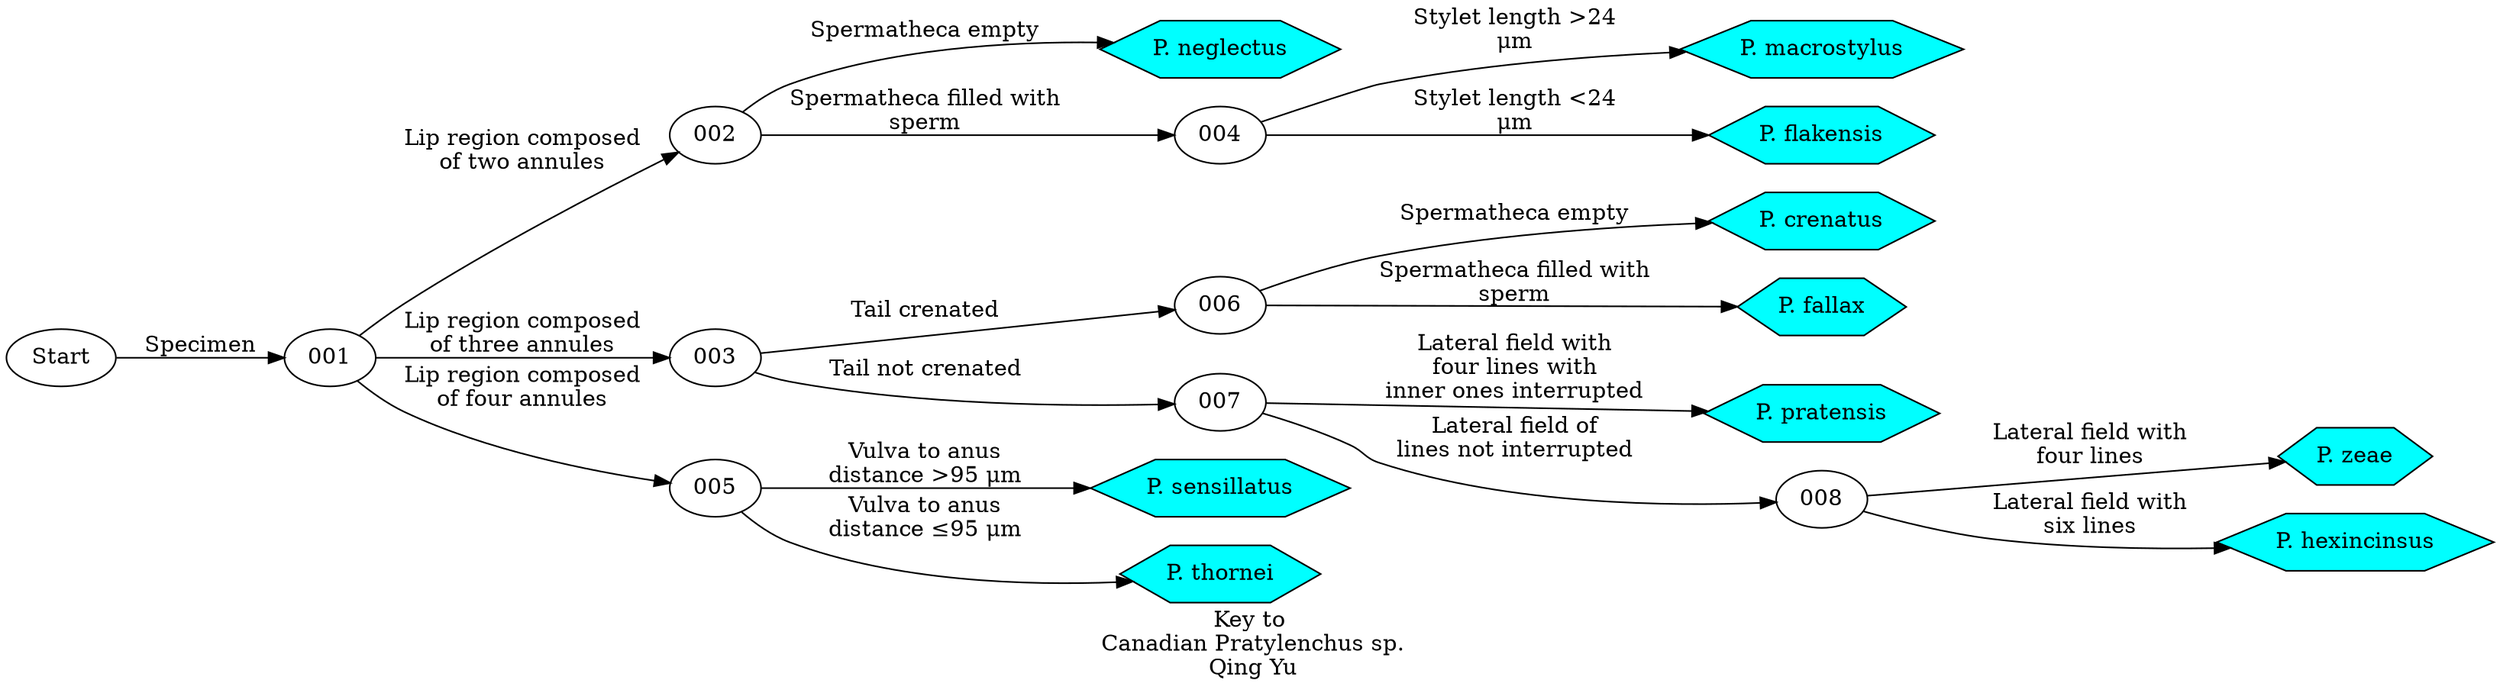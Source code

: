 digraph GraphTitle {
	graph [rankdir=LR remincross=True]
	label="Key to
 Canadian Pratylenchus sp.
 Qing Yu"
	"P. neglectus
" [label="P. neglectus
" fillcolor=aqua shape=hexagon style=filled]
	"P. macrostylus
" [label="P. macrostylus
" fillcolor=aqua shape=hexagon style=filled]
	"P. flakensis
" [label="P. flakensis
" fillcolor=aqua shape=hexagon style=filled]
	"P. sensillatus
" [label="P. sensillatus
" fillcolor=aqua shape=hexagon style=filled]
	"P. thornei
" [label="P. thornei
" fillcolor=aqua shape=hexagon style=filled]
	"P. crenatus
" [label="P. crenatus
" fillcolor=aqua shape=hexagon style=filled]
	"P. fallax
" [label="P. fallax
" fillcolor=aqua shape=hexagon style=filled]
	"P. pratensis
" [label="P. pratensis
" fillcolor=aqua shape=hexagon style=filled]
	"P. zeae
" [label="P. zeae
" fillcolor=aqua shape=hexagon style=filled]
	"P. hexincinsus
" [label="P. hexincinsus
" fillcolor=aqua shape=hexagon style=filled]
	Start
 -> 001
 [label=Specimen
]
	001
 -> 002
 [label="Lip region composed
of two annules
"]
	001
 -> 003
 [label="Lip region composed
of three annules
"]
	001
 -> 005
 [label="Lip region composed
of four annules
"]
	002
 -> 004
 [label="Spermatheca filled with
sperm
"]
	002
 -> "P. neglectus
" [label="Spermatheca empty
"]
	003
 -> 006
 [label="Tail crenated
"]
	003
 -> 007
 [label="Tail not crenated
"]
	004
 -> "P. macrostylus
" [label="Stylet length >24
μm
"]
	004
 -> "P. flakensis
" [label="Stylet length <24
μm
"]
	005
 -> "P. sensillatus
" [label="Vulva to anus
distance >95 μm
"]
	005
 -> "P. thornei
" [label="Vulva to anus
distance ≤95 μm
"]
	006
 -> "P. crenatus
" [label="Spermatheca empty
"]
	006
 -> "P. fallax
" [label="Spermatheca filled with
sperm
"]
	007
 -> "P. pratensis
" [label="Lateral field with
four lines with
inner ones interrupted
"]
	007
 -> 008
 [label="Lateral field of
lines not interrupted
"]
	008
 -> "P. zeae
" [label="Lateral field with
four lines
"]
	008
 -> "P. hexincinsus
" [label="Lateral field with
six lines
"]
}
